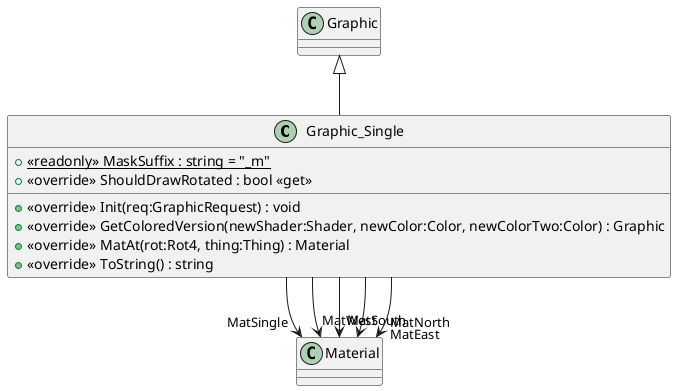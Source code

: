 @startuml
class Graphic_Single {
    + {static} <<readonly>> MaskSuffix : string = "_m"
    + <<override>> ShouldDrawRotated : bool <<get>>
    + <<override>> Init(req:GraphicRequest) : void
    + <<override>> GetColoredVersion(newShader:Shader, newColor:Color, newColorTwo:Color) : Graphic
    + <<override>> MatAt(rot:Rot4, thing:Thing) : Material
    + <<override>> ToString() : string
}
Graphic <|-- Graphic_Single
Graphic_Single --> "MatSingle" Material
Graphic_Single --> "MatWest" Material
Graphic_Single --> "MatSouth" Material
Graphic_Single --> "MatEast" Material
Graphic_Single --> "MatNorth" Material
@enduml
